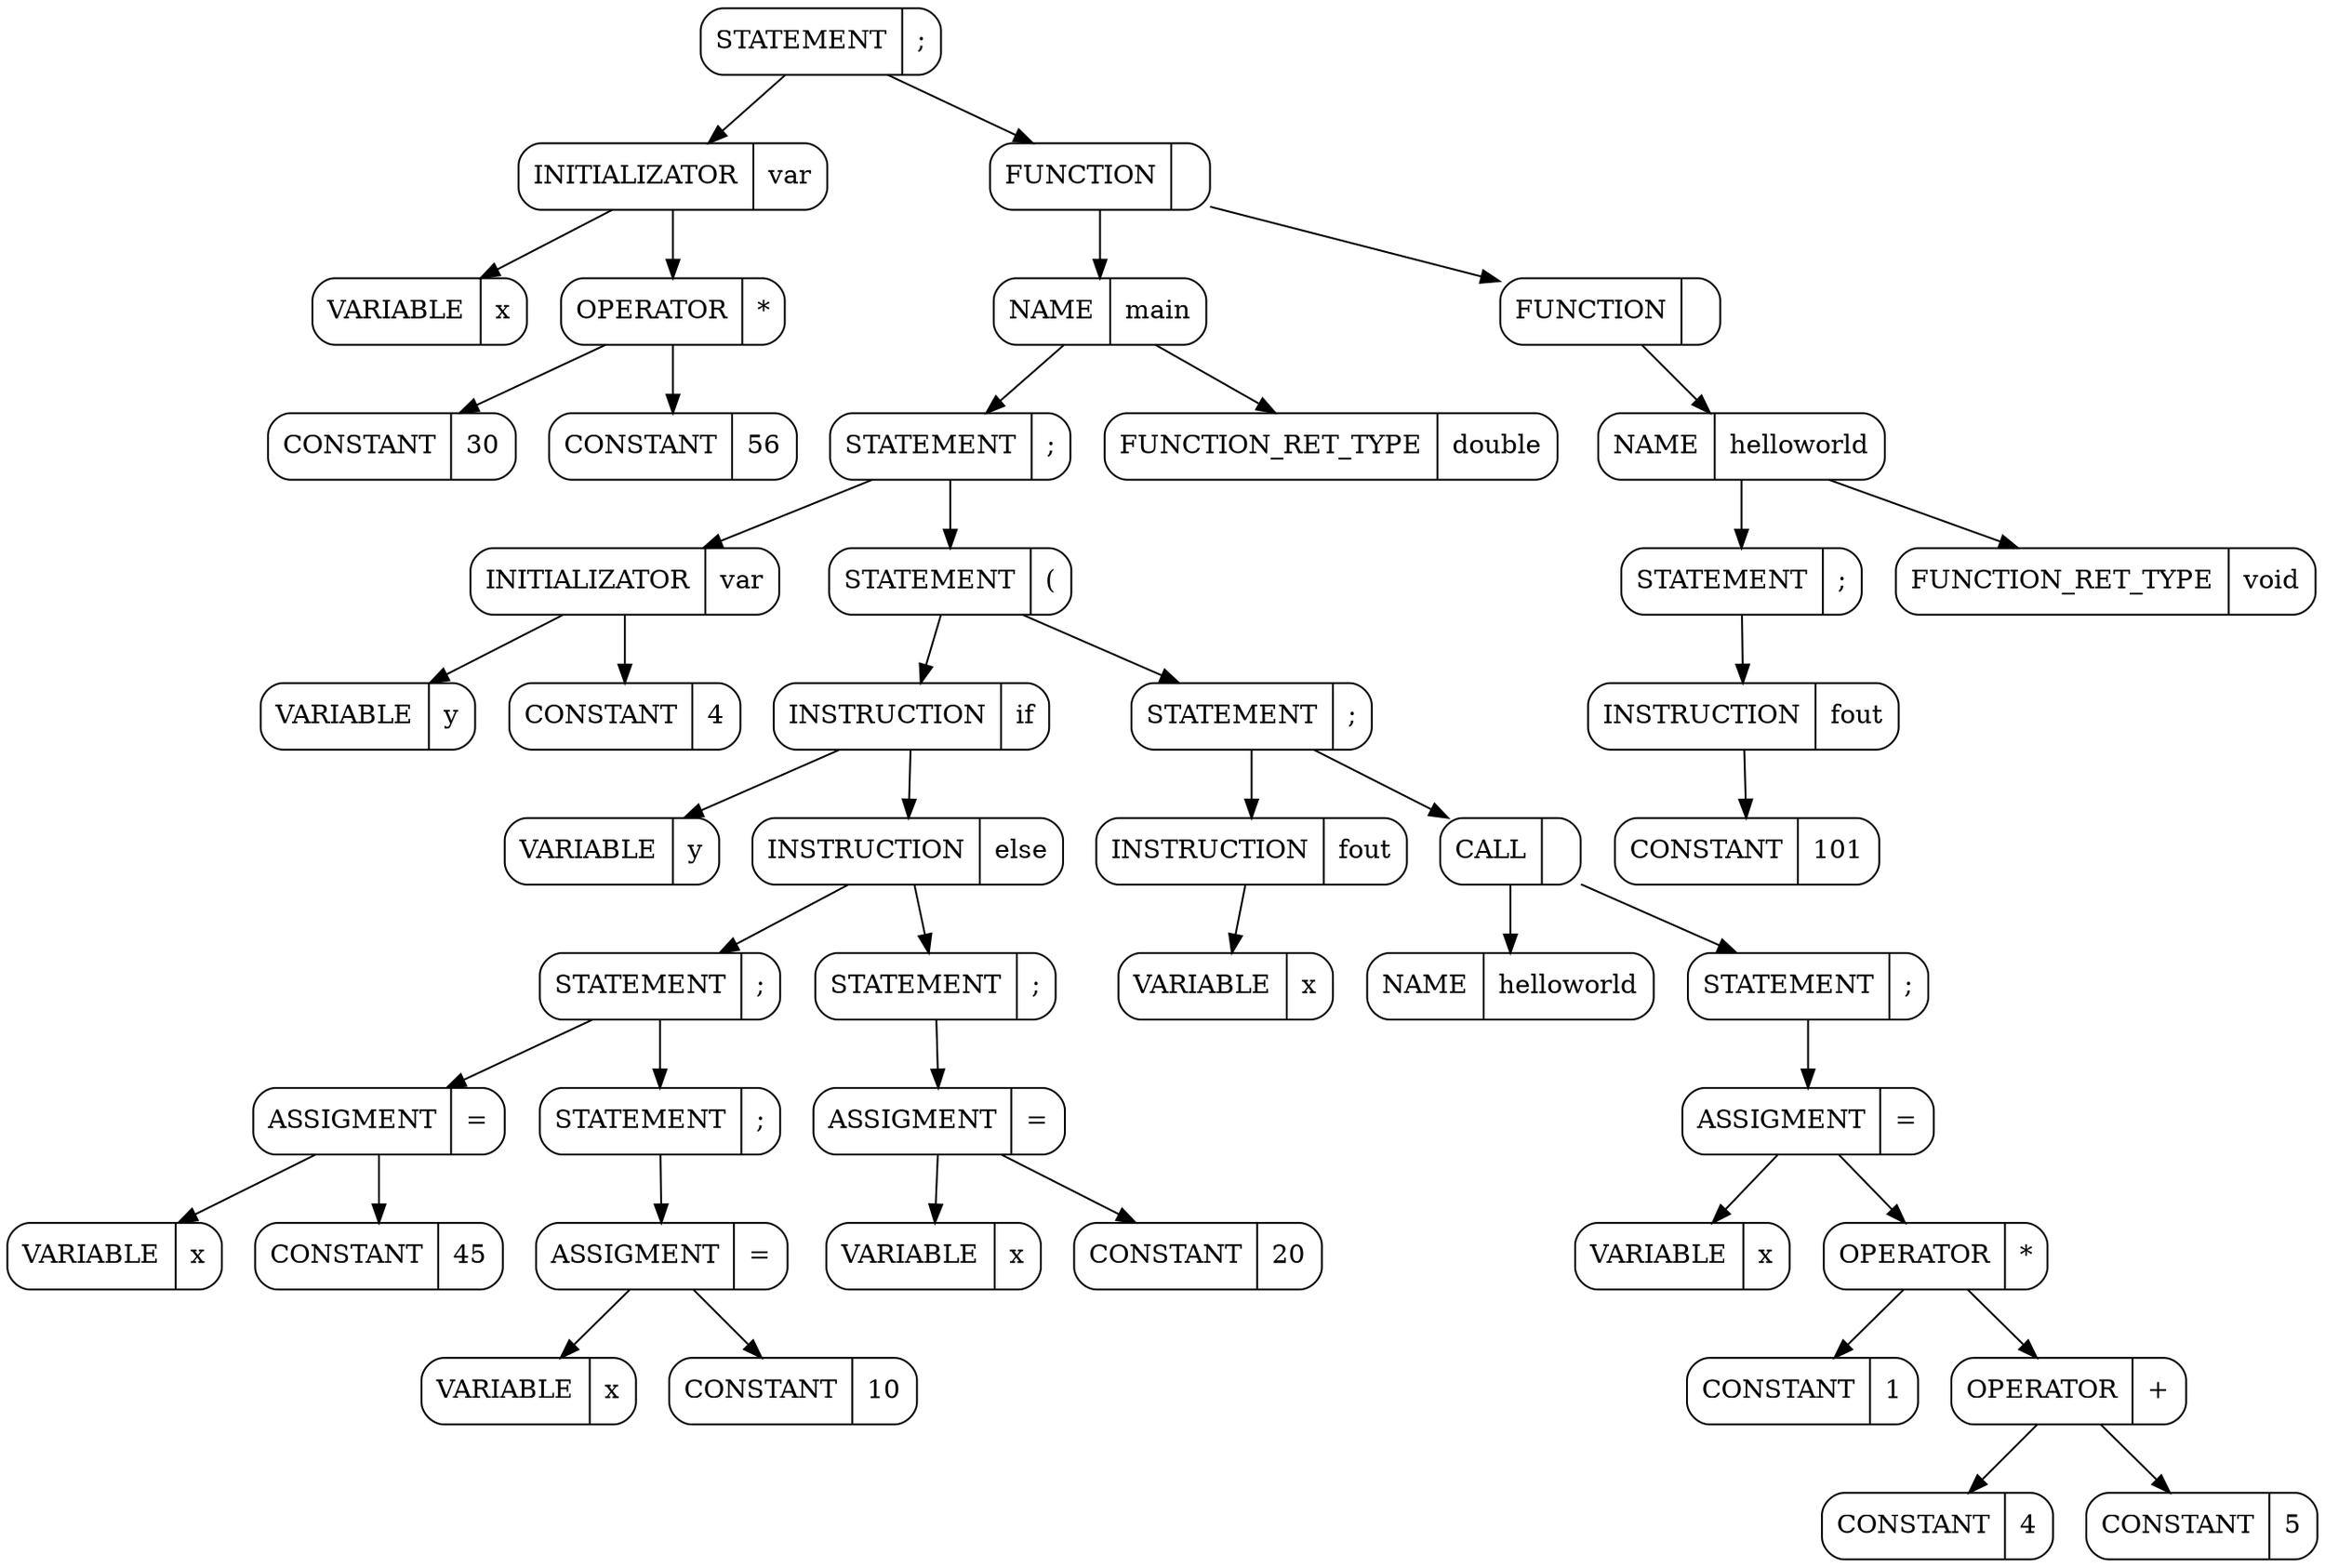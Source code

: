 ########################################################### SetDot
digraph 
{
rankdir = TB # RANKDIR
		node_0x564daeaed500 [shape = Mrecord label =  "STATEMENT | {;}"]
		node_0x564daeaed410 [shape = Mrecord label =  "INITIALIZATOR | {var}"]
		node_0x564daeaed500 -> node_0x564daeaed410 
		node_0x564daeaed410 [shape = Mrecord label =  "INITIALIZATOR | {var}"]
		node_0x564daeaed438 [shape = Mrecord label =  "VARIABLE | {x}"]
		node_0x564daeaed410 -> node_0x564daeaed438 
		node_0x564daeaed438 [shape = Mrecord label =  "VARIABLE | {x}"]
		node_0x564daeaed4b0 [shape = Mrecord label =  "OPERATOR | {*}"]
		node_0x564daeaed410 -> node_0x564daeaed4b0 
		node_0x564daeaed4b0 [shape = Mrecord label =  "OPERATOR | {*}"]
		node_0x564daeaed488 [shape = Mrecord label =  "CONSTANT | {30}"]
		node_0x564daeaed4b0 -> node_0x564daeaed488 
		node_0x564daeaed488 [shape = Mrecord label =  "CONSTANT | {30}"]
		node_0x564daeaed4d8 [shape = Mrecord label =  "CONSTANT | {56}"]
		node_0x564daeaed4b0 -> node_0x564daeaed4d8 
		node_0x564daeaed4d8 [shape = Mrecord label =  "CONSTANT | {56}"]
		node_0x564daeaedcf8 [shape = Mrecord label =  "FUNCTION | {}}"]
		node_0x564daeaed500 -> node_0x564daeaedcf8 
		node_0x564daeaedcf8 [shape = Mrecord label =  "FUNCTION | {}}"]
		node_0x564daeaeca60 [shape = Mrecord label =  "NAME | {main}"]
		node_0x564daeaedcf8 -> node_0x564daeaeca60 
		node_0x564daeaeca60 [shape = Mrecord label =  "NAME | {main}"]
		node_0x564daeaed690 [shape = Mrecord label =  "STATEMENT | {;}"]
		node_0x564daeaeca60 -> node_0x564daeaed690 
		node_0x564daeaed690 [shape = Mrecord label =  "STATEMENT | {;}"]
		node_0x564daeaed5f0 [shape = Mrecord label =  "INITIALIZATOR | {var}"]
		node_0x564daeaed690 -> node_0x564daeaed5f0 
		node_0x564daeaed5f0 [shape = Mrecord label =  "INITIALIZATOR | {var}"]
		node_0x564daeaed618 [shape = Mrecord label =  "VARIABLE | {y}"]
		node_0x564daeaed5f0 -> node_0x564daeaed618 
		node_0x564daeaed618 [shape = Mrecord label =  "VARIABLE | {y}"]
		node_0x564daeaed668 [shape = Mrecord label =  "CONSTANT | {4}"]
		node_0x564daeaed5f0 -> node_0x564daeaed668 
		node_0x564daeaed668 [shape = Mrecord label =  "CONSTANT | {4}"]
		node_0x564daeaed6e0 [shape = Mrecord label =  "STATEMENT | {(}"]
		node_0x564daeaed690 -> node_0x564daeaed6e0 
		node_0x564daeaed6e0 [shape = Mrecord label =  "STATEMENT | {(}"]
		node_0x564daeaed6b8 [shape = Mrecord label =  "INSTRUCTION | {if}"]
		node_0x564daeaed6e0 -> node_0x564daeaed6b8 
		node_0x564daeaed6b8 [shape = Mrecord label =  "INSTRUCTION | {if}"]
		node_0x564daeaed708 [shape = Mrecord label =  "VARIABLE | {y}"]
		node_0x564daeaed6b8 -> node_0x564daeaed708 
		node_0x564daeaed708 [shape = Mrecord label =  "VARIABLE | {y}"]
		node_0x564daeaed8e8 [shape = Mrecord label =  "INSTRUCTION | {else}"]
		node_0x564daeaed6b8 -> node_0x564daeaed8e8 
		node_0x564daeaed8e8 [shape = Mrecord label =  "INSTRUCTION | {else}"]
		node_0x564daeaed7f8 [shape = Mrecord label =  "STATEMENT | {;}"]
		node_0x564daeaed8e8 -> node_0x564daeaed7f8 
		node_0x564daeaed7f8 [shape = Mrecord label =  "STATEMENT | {;}"]
		node_0x564daeaed7a8 [shape = Mrecord label =  "ASSIGMENT | {=}"]
		node_0x564daeaed7f8 -> node_0x564daeaed7a8 
		node_0x564daeaed7a8 [shape = Mrecord label =  "ASSIGMENT | {=}"]
		node_0x564daeaed780 [shape = Mrecord label =  "VARIABLE | {x}"]
		node_0x564daeaed7a8 -> node_0x564daeaed780 
		node_0x564daeaed780 [shape = Mrecord label =  "VARIABLE | {x}"]
		node_0x564daeaed7d0 [shape = Mrecord label =  "CONSTANT | {45}"]
		node_0x564daeaed7a8 -> node_0x564daeaed7d0 
		node_0x564daeaed7d0 [shape = Mrecord label =  "CONSTANT | {45}"]
		node_0x564daeaed898 [shape = Mrecord label =  "STATEMENT | {;}"]
		node_0x564daeaed7f8 -> node_0x564daeaed898 
		node_0x564daeaed898 [shape = Mrecord label =  "STATEMENT | {;}"]
		node_0x564daeaed848 [shape = Mrecord label =  "ASSIGMENT | {=}"]
		node_0x564daeaed898 -> node_0x564daeaed848 
		node_0x564daeaed848 [shape = Mrecord label =  "ASSIGMENT | {=}"]
		node_0x564daeaed820 [shape = Mrecord label =  "VARIABLE | {x}"]
		node_0x564daeaed848 -> node_0x564daeaed820 
		node_0x564daeaed820 [shape = Mrecord label =  "VARIABLE | {x}"]
		node_0x564daeaed870 [shape = Mrecord label =  "CONSTANT | {10}"]
		node_0x564daeaed848 -> node_0x564daeaed870 
		node_0x564daeaed870 [shape = Mrecord label =  "CONSTANT | {10}"]
		node_0x564daeaed988 [shape = Mrecord label =  "STATEMENT | {;}"]
		node_0x564daeaed8e8 -> node_0x564daeaed988 
		node_0x564daeaed988 [shape = Mrecord label =  "STATEMENT | {;}"]
		node_0x564daeaed938 [shape = Mrecord label =  "ASSIGMENT | {=}"]
		node_0x564daeaed988 -> node_0x564daeaed938 
		node_0x564daeaed938 [shape = Mrecord label =  "ASSIGMENT | {=}"]
		node_0x564daeaed910 [shape = Mrecord label =  "VARIABLE | {x}"]
		node_0x564daeaed938 -> node_0x564daeaed910 
		node_0x564daeaed910 [shape = Mrecord label =  "VARIABLE | {x}"]
		node_0x564daeaed960 [shape = Mrecord label =  "CONSTANT | {20}"]
		node_0x564daeaed938 -> node_0x564daeaed960 
		node_0x564daeaed960 [shape = Mrecord label =  "CONSTANT | {20}"]
		node_0x564daeaeda28 [shape = Mrecord label =  "STATEMENT | {;}"]
		node_0x564daeaed6e0 -> node_0x564daeaeda28 
		node_0x564daeaeda28 [shape = Mrecord label =  "STATEMENT | {;}"]
		node_0x564daeaed9b0 [shape = Mrecord label =  "INSTRUCTION | {fout}"]
		node_0x564daeaeda28 -> node_0x564daeaed9b0 
		node_0x564daeaed9b0 [shape = Mrecord label =  "INSTRUCTION | {fout}"]
		node_0x564daeaeda00 [shape = Mrecord label =  "VARIABLE | {x}"]
		node_0x564daeaed9b0 -> node_0x564daeaeda00 
		node_0x564daeaeda00 [shape = Mrecord label =  "VARIABLE | {x}"]
		node_0x564daeaeca30 [shape = Mrecord label =  "CALL | { }"]
		node_0x564daeaeda28 -> node_0x564daeaeca30 
		node_0x564daeaeca30 [shape = Mrecord label =  "CALL | { }"]
		node_0x564daeaeda50 [shape = Mrecord label =  "NAME | {helloworld}"]
		node_0x564daeaeca30 -> node_0x564daeaeda50 
		node_0x564daeaeda50 [shape = Mrecord label =  "NAME | {helloworld}"]
		node_0x564daeaedc58 [shape = Mrecord label =  "STATEMENT | {;}"]
		node_0x564daeaeca30 -> node_0x564daeaedc58 
		node_0x564daeaedc58 [shape = Mrecord label =  "STATEMENT | {;}"]
		node_0x564daeaedb18 [shape = Mrecord label =  "ASSIGMENT | {=}"]
		node_0x564daeaedc58 -> node_0x564daeaedb18 
		node_0x564daeaedb18 [shape = Mrecord label =  "ASSIGMENT | {=}"]
		node_0x564daeaedaf0 [shape = Mrecord label =  "VARIABLE | {x}"]
		node_0x564daeaedb18 -> node_0x564daeaedaf0 
		node_0x564daeaedaf0 [shape = Mrecord label =  "VARIABLE | {x}"]
		node_0x564daeaedb68 [shape = Mrecord label =  "OPERATOR | {*}"]
		node_0x564daeaedb18 -> node_0x564daeaedb68 
		node_0x564daeaedb68 [shape = Mrecord label =  "OPERATOR | {*}"]
		node_0x564daeaedb40 [shape = Mrecord label =  "CONSTANT | {1}"]
		node_0x564daeaedb68 -> node_0x564daeaedb40 
		node_0x564daeaedb40 [shape = Mrecord label =  "CONSTANT | {1}"]
		node_0x564daeaedbe0 [shape = Mrecord label =  "OPERATOR | {+}"]
		node_0x564daeaedb68 -> node_0x564daeaedbe0 
		node_0x564daeaedbe0 [shape = Mrecord label =  "OPERATOR | {+}"]
		node_0x564daeaedbb8 [shape = Mrecord label =  "CONSTANT | {4}"]
		node_0x564daeaedbe0 -> node_0x564daeaedbb8 
		node_0x564daeaedbb8 [shape = Mrecord label =  "CONSTANT | {4}"]
		node_0x564daeaedc08 [shape = Mrecord label =  "CONSTANT | {5}"]
		node_0x564daeaedbe0 -> node_0x564daeaedc08 
		node_0x564daeaedc08 [shape = Mrecord label =  "CONSTANT | {5}"]
		node_0x564daeaeca90 [shape = Mrecord label =  "FUNCTION_RET_TYPE | {double}"]
		node_0x564daeaeca60 -> node_0x564daeaeca90 
		node_0x564daeaeca90 [shape = Mrecord label =  "FUNCTION_RET_TYPE | {double}"]
		node_0x564daeaeded8 [shape = Mrecord label =  "FUNCTION | {}}"]
		node_0x564daeaedcf8 -> node_0x564daeaeded8 
		node_0x564daeaeded8 [shape = Mrecord label =  "FUNCTION | {}}"]
		node_0x564daeaecaf0 [shape = Mrecord label =  "NAME | {helloworld}"]
		node_0x564daeaeded8 -> node_0x564daeaecaf0 
		node_0x564daeaecaf0 [shape = Mrecord label =  "NAME | {helloworld}"]
		node_0x564daeaede60 [shape = Mrecord label =  "STATEMENT | {;}"]
		node_0x564daeaecaf0 -> node_0x564daeaede60 
		node_0x564daeaede60 [shape = Mrecord label =  "STATEMENT | {;}"]
		node_0x564daeaedde8 [shape = Mrecord label =  "INSTRUCTION | {fout}"]
		node_0x564daeaede60 -> node_0x564daeaedde8 
		node_0x564daeaedde8 [shape = Mrecord label =  "INSTRUCTION | {fout}"]
		node_0x564daeaede38 [shape = Mrecord label =  "CONSTANT | {101}"]
		node_0x564daeaedde8 -> node_0x564daeaede38 
		node_0x564daeaede38 [shape = Mrecord label =  "CONSTANT | {101}"]
		node_0x564daeaecb20 [shape = Mrecord label =  "FUNCTION_RET_TYPE | {void}"]
		node_0x564daeaecaf0 -> node_0x564daeaecb20 
		node_0x564daeaecb20 [shape = Mrecord label =  "FUNCTION_RET_TYPE | {void}"]
########################################################### SetEndDot

}